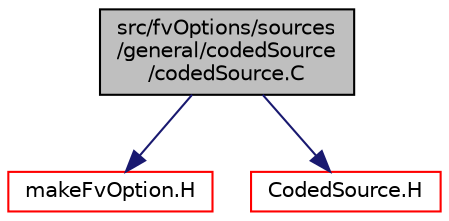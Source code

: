 digraph "src/fvOptions/sources/general/codedSource/codedSource.C"
{
  bgcolor="transparent";
  edge [fontname="Helvetica",fontsize="10",labelfontname="Helvetica",labelfontsize="10"];
  node [fontname="Helvetica",fontsize="10",shape=record];
  Node1 [label="src/fvOptions/sources\l/general/codedSource\l/codedSource.C",height=0.2,width=0.4,color="black", fillcolor="grey75", style="filled", fontcolor="black"];
  Node1 -> Node2 [color="midnightblue",fontsize="10",style="solid",fontname="Helvetica"];
  Node2 [label="makeFvOption.H",height=0.2,width=0.4,color="red",URL="$a05224.html"];
  Node1 -> Node3 [color="midnightblue",fontsize="10",style="solid",fontname="Helvetica"];
  Node3 [label="CodedSource.H",height=0.2,width=0.4,color="red",URL="$a06486.html"];
}
